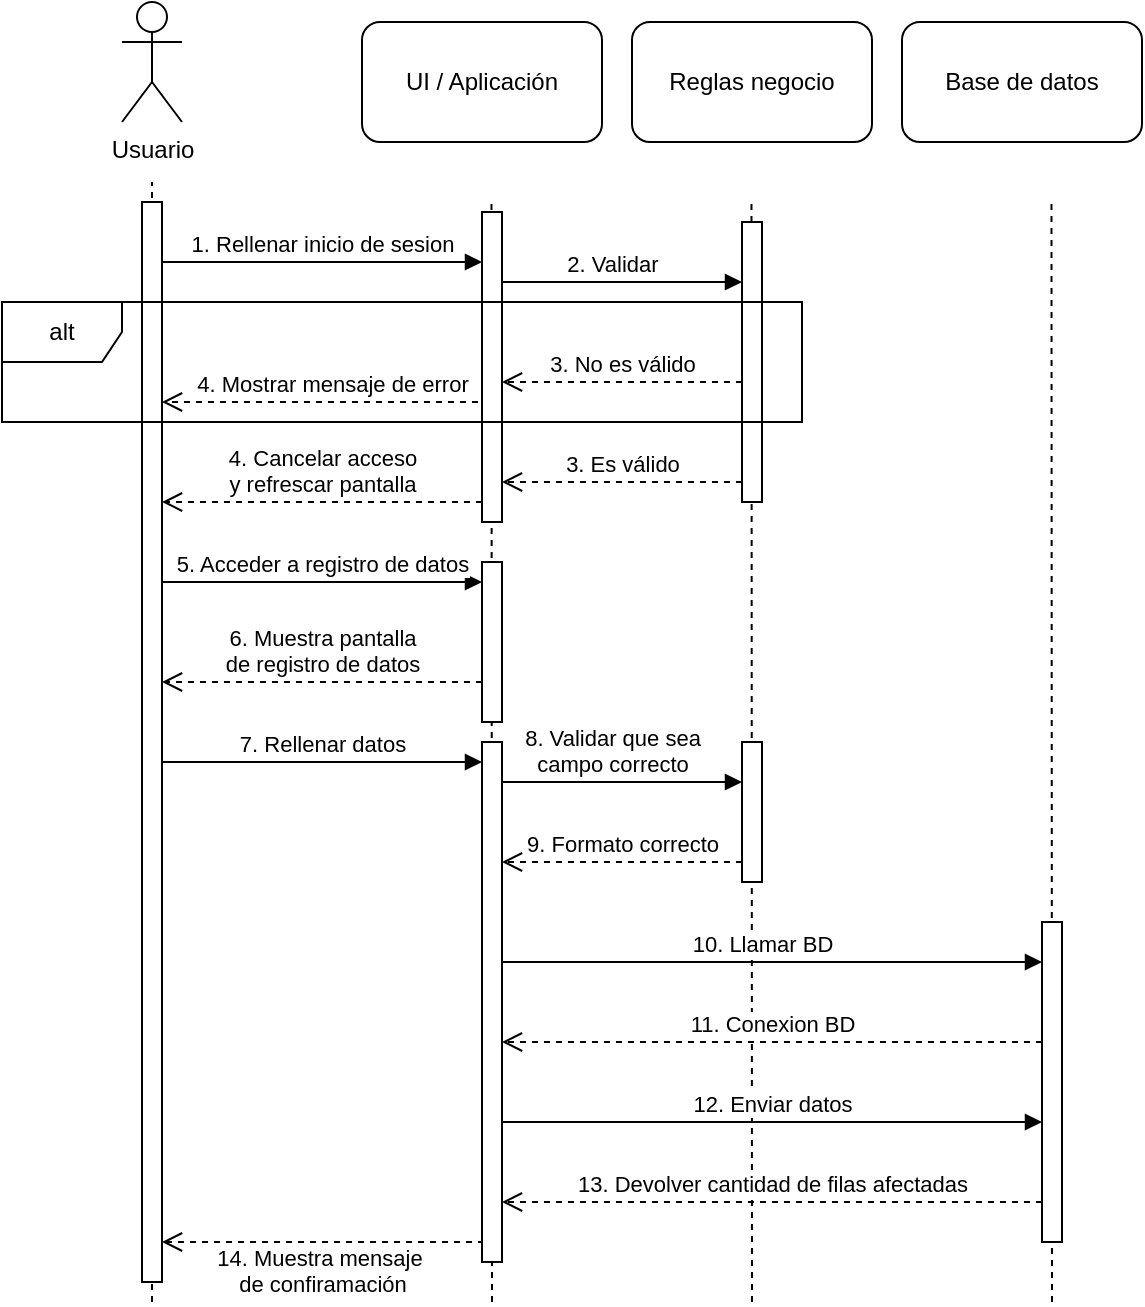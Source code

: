 <mxfile version="24.7.17">
  <diagram name="Page-1" id="2YBvvXClWsGukQMizWep">
    <mxGraphModel dx="808" dy="478" grid="1" gridSize="10" guides="1" tooltips="1" connect="1" arrows="1" fold="1" page="1" pageScale="1" pageWidth="850" pageHeight="1100" math="0" shadow="0">
      <root>
        <mxCell id="0" />
        <mxCell id="1" parent="0" />
        <mxCell id="8cSc0hgjw7RaNV1kmR88-8" value="" style="endArrow=none;dashed=1;html=1;rounded=0;" parent="1" edge="1">
          <mxGeometry width="50" height="50" relative="1" as="geometry">
            <mxPoint x="635" y="880" as="sourcePoint" />
            <mxPoint x="634.74" y="330" as="targetPoint" />
          </mxGeometry>
        </mxCell>
        <mxCell id="8cSc0hgjw7RaNV1kmR88-7" value="" style="endArrow=none;dashed=1;html=1;rounded=0;" parent="1" edge="1">
          <mxGeometry width="50" height="50" relative="1" as="geometry">
            <mxPoint x="485" y="880" as="sourcePoint" />
            <mxPoint x="484.74" y="330" as="targetPoint" />
          </mxGeometry>
        </mxCell>
        <mxCell id="8cSc0hgjw7RaNV1kmR88-6" value="" style="endArrow=none;dashed=1;html=1;rounded=0;" parent="1" edge="1">
          <mxGeometry width="50" height="50" relative="1" as="geometry">
            <mxPoint x="355" y="880" as="sourcePoint" />
            <mxPoint x="354.74" y="330" as="targetPoint" />
          </mxGeometry>
        </mxCell>
        <mxCell id="8cSc0hgjw7RaNV1kmR88-5" value="" style="endArrow=none;dashed=1;html=1;rounded=0;" parent="1" edge="1">
          <mxGeometry width="50" height="50" relative="1" as="geometry">
            <mxPoint x="185" y="880" as="sourcePoint" />
            <mxPoint x="185" y="320" as="targetPoint" />
          </mxGeometry>
        </mxCell>
        <mxCell id="7lx7y_HW1eVYhGcbVzDC-8" value="" style="html=1;points=[[0,0,0,0,5],[0,1,0,0,-5],[1,0,0,0,5],[1,1,0,0,-5]];perimeter=orthogonalPerimeter;outlineConnect=0;targetShapes=umlLifeline;portConstraint=eastwest;newEdgeStyle={&quot;curved&quot;:0,&quot;rounded&quot;:0};" parent="1" vertex="1">
          <mxGeometry x="180" y="330" width="10" height="540" as="geometry" />
        </mxCell>
        <mxCell id="aM9ryv3xv72pqoxQDRHE-7" value="1. Rellenar inicio de sesion" style="html=1;verticalAlign=bottom;endArrow=block;edgeStyle=elbowEdgeStyle;elbow=vertical;curved=0;rounded=0;" parent="1" edge="1">
          <mxGeometry relative="1" as="geometry">
            <mxPoint x="190" y="360" as="sourcePoint" />
            <Array as="points">
              <mxPoint x="270" y="360" />
            </Array>
            <mxPoint x="350" y="360" as="targetPoint" />
          </mxGeometry>
        </mxCell>
        <mxCell id="aM9ryv3xv72pqoxQDRHE-8" value="4. Cancelar acceso&lt;div&gt;y refrescar pantalla&lt;/div&gt;" style="html=1;verticalAlign=bottom;endArrow=open;dashed=1;endSize=8;edgeStyle=elbowEdgeStyle;elbow=vertical;curved=0;rounded=0;" parent="1" edge="1">
          <mxGeometry relative="1" as="geometry">
            <mxPoint x="190" y="480" as="targetPoint" />
            <Array as="points">
              <mxPoint x="285" y="480" />
            </Array>
            <mxPoint x="350" y="480" as="sourcePoint" />
          </mxGeometry>
        </mxCell>
        <mxCell id="7lx7y_HW1eVYhGcbVzDC-10" value="Usuario" style="shape=umlActor;verticalLabelPosition=bottom;verticalAlign=top;html=1;" parent="1" vertex="1">
          <mxGeometry x="170" y="230" width="30" height="60" as="geometry" />
        </mxCell>
        <mxCell id="7lx7y_HW1eVYhGcbVzDC-20" value="3. Es válido" style="html=1;verticalAlign=bottom;endArrow=open;dashed=1;endSize=8;edgeStyle=elbowEdgeStyle;elbow=vertical;curved=0;rounded=0;" parent="1" edge="1">
          <mxGeometry relative="1" as="geometry">
            <mxPoint x="360" y="470" as="targetPoint" />
            <Array as="points">
              <mxPoint x="445" y="470" />
            </Array>
            <mxPoint x="480" y="470" as="sourcePoint" />
          </mxGeometry>
        </mxCell>
        <mxCell id="7lx7y_HW1eVYhGcbVzDC-21" value="2. Validar" style="html=1;verticalAlign=bottom;endArrow=block;edgeStyle=elbowEdgeStyle;elbow=vertical;curved=0;rounded=0;" parent="1" target="7lx7y_HW1eVYhGcbVzDC-22" edge="1">
          <mxGeometry relative="1" as="geometry">
            <mxPoint x="350" y="370" as="sourcePoint" />
            <Array as="points">
              <mxPoint x="430" y="370" />
            </Array>
            <mxPoint x="500" y="370" as="targetPoint" />
          </mxGeometry>
        </mxCell>
        <mxCell id="7lx7y_HW1eVYhGcbVzDC-22" value="" style="html=1;points=[[0,0,0,0,5],[0,1,0,0,-5],[1,0,0,0,5],[1,1,0,0,-5]];perimeter=orthogonalPerimeter;outlineConnect=0;targetShapes=umlLifeline;portConstraint=eastwest;newEdgeStyle={&quot;curved&quot;:0,&quot;rounded&quot;:0};" parent="1" vertex="1">
          <mxGeometry x="480" y="340" width="10" height="140" as="geometry" />
        </mxCell>
        <mxCell id="7lx7y_HW1eVYhGcbVzDC-23" value="5. Acceder a registro de datos" style="html=1;verticalAlign=bottom;endArrow=block;edgeStyle=elbowEdgeStyle;elbow=vertical;curved=0;rounded=0;" parent="1" edge="1">
          <mxGeometry relative="1" as="geometry">
            <mxPoint x="190" y="520" as="sourcePoint" />
            <Array as="points">
              <mxPoint x="270" y="520" />
            </Array>
            <mxPoint x="350" y="520" as="targetPoint" />
          </mxGeometry>
        </mxCell>
        <mxCell id="7lx7y_HW1eVYhGcbVzDC-24" value="6. Muestra pantalla&lt;div&gt;de registro de datos&lt;/div&gt;" style="html=1;verticalAlign=bottom;endArrow=open;dashed=1;endSize=8;edgeStyle=elbowEdgeStyle;elbow=vertical;curved=0;rounded=0;" parent="1" edge="1">
          <mxGeometry relative="1" as="geometry">
            <mxPoint x="190" y="570" as="targetPoint" />
            <Array as="points">
              <mxPoint x="285" y="570" />
            </Array>
            <mxPoint x="350" y="570" as="sourcePoint" />
          </mxGeometry>
        </mxCell>
        <mxCell id="7lx7y_HW1eVYhGcbVzDC-25" value="" style="html=1;points=[[0,0,0,0,5],[0,1,0,0,-5],[1,0,0,0,5],[1,1,0,0,-5]];perimeter=orthogonalPerimeter;outlineConnect=0;targetShapes=umlLifeline;portConstraint=eastwest;newEdgeStyle={&quot;curved&quot;:0,&quot;rounded&quot;:0};" parent="1" vertex="1">
          <mxGeometry x="480" y="600" width="10" height="70" as="geometry" />
        </mxCell>
        <mxCell id="7lx7y_HW1eVYhGcbVzDC-26" value="" style="html=1;points=[[0,0,0,0,5],[0,1,0,0,-5],[1,0,0,0,5],[1,1,0,0,-5]];perimeter=orthogonalPerimeter;outlineConnect=0;targetShapes=umlLifeline;portConstraint=eastwest;newEdgeStyle={&quot;curved&quot;:0,&quot;rounded&quot;:0};" parent="1" vertex="1">
          <mxGeometry x="630" y="690" width="10" height="160" as="geometry" />
        </mxCell>
        <mxCell id="7lx7y_HW1eVYhGcbVzDC-28" value="10. Llamar BD" style="html=1;verticalAlign=bottom;endArrow=block;edgeStyle=elbowEdgeStyle;elbow=vertical;curved=0;rounded=0;" parent="1" target="7lx7y_HW1eVYhGcbVzDC-26" edge="1">
          <mxGeometry relative="1" as="geometry">
            <mxPoint x="350" y="710" as="sourcePoint" />
            <Array as="points">
              <mxPoint x="435" y="710" />
            </Array>
            <mxPoint x="620" y="710" as="targetPoint" />
          </mxGeometry>
        </mxCell>
        <mxCell id="7lx7y_HW1eVYhGcbVzDC-29" value="12. Enviar datos" style="html=1;verticalAlign=bottom;endArrow=block;edgeStyle=elbowEdgeStyle;elbow=vertical;curved=0;rounded=0;" parent="1" edge="1">
          <mxGeometry relative="1" as="geometry">
            <mxPoint x="360" y="790" as="sourcePoint" />
            <Array as="points">
              <mxPoint x="445" y="790" />
            </Array>
            <mxPoint x="630" y="790" as="targetPoint" />
          </mxGeometry>
        </mxCell>
        <mxCell id="7lx7y_HW1eVYhGcbVzDC-30" value="11. Conexion BD" style="html=1;verticalAlign=bottom;endArrow=open;dashed=1;endSize=8;edgeStyle=elbowEdgeStyle;elbow=vertical;curved=0;rounded=0;" parent="1" edge="1">
          <mxGeometry relative="1" as="geometry">
            <mxPoint x="360" y="750" as="targetPoint" />
            <Array as="points">
              <mxPoint x="565" y="750" />
            </Array>
            <mxPoint x="630" y="750" as="sourcePoint" />
          </mxGeometry>
        </mxCell>
        <mxCell id="7lx7y_HW1eVYhGcbVzDC-31" value="13. Devolver cantidad de filas afectadas" style="html=1;verticalAlign=bottom;endArrow=open;dashed=1;endSize=8;edgeStyle=elbowEdgeStyle;elbow=vertical;curved=0;rounded=0;" parent="1" source="7lx7y_HW1eVYhGcbVzDC-26" edge="1">
          <mxGeometry relative="1" as="geometry">
            <mxPoint x="360" y="830" as="targetPoint" />
            <Array as="points">
              <mxPoint x="555" y="830" />
            </Array>
            <mxPoint x="620" y="830" as="sourcePoint" />
          </mxGeometry>
        </mxCell>
        <mxCell id="7lx7y_HW1eVYhGcbVzDC-32" value="" style="html=1;points=[[0,0,0,0,5],[0,1,0,0,-5],[1,0,0,0,5],[1,1,0,0,-5]];perimeter=orthogonalPerimeter;outlineConnect=0;targetShapes=umlLifeline;portConstraint=eastwest;newEdgeStyle={&quot;curved&quot;:0,&quot;rounded&quot;:0};" parent="1" vertex="1">
          <mxGeometry x="350" y="335" width="10" height="155" as="geometry" />
        </mxCell>
        <mxCell id="7lx7y_HW1eVYhGcbVzDC-34" value="7. Rellenar datos" style="html=1;verticalAlign=bottom;endArrow=block;edgeStyle=elbowEdgeStyle;elbow=vertical;curved=0;rounded=0;" parent="1" edge="1">
          <mxGeometry relative="1" as="geometry">
            <mxPoint x="190" y="610" as="sourcePoint" />
            <Array as="points">
              <mxPoint x="270" y="610" />
            </Array>
            <mxPoint x="350" y="610" as="targetPoint" />
          </mxGeometry>
        </mxCell>
        <mxCell id="7lx7y_HW1eVYhGcbVzDC-35" value="8. Validar que sea&lt;div&gt;campo correcto&lt;/div&gt;" style="html=1;verticalAlign=bottom;endArrow=block;edgeStyle=elbowEdgeStyle;elbow=vertical;curved=0;rounded=0;" parent="1" edge="1">
          <mxGeometry relative="1" as="geometry">
            <mxPoint x="350" y="620" as="sourcePoint" />
            <Array as="points">
              <mxPoint x="430" y="620" />
            </Array>
            <mxPoint x="480" y="620" as="targetPoint" />
          </mxGeometry>
        </mxCell>
        <mxCell id="7lx7y_HW1eVYhGcbVzDC-37" value="9. Formato correcto" style="html=1;verticalAlign=bottom;endArrow=open;dashed=1;endSize=8;edgeStyle=elbowEdgeStyle;elbow=vertical;curved=0;rounded=0;" parent="1" target="7lx7y_HW1eVYhGcbVzDC-41" edge="1">
          <mxGeometry relative="1" as="geometry">
            <mxPoint x="350" y="660.31" as="targetPoint" />
            <Array as="points" />
            <mxPoint x="480" y="660" as="sourcePoint" />
          </mxGeometry>
        </mxCell>
        <mxCell id="7lx7y_HW1eVYhGcbVzDC-38" value="14. Muestra mensaje&amp;nbsp;&lt;div&gt;de confiramación&lt;/div&gt;" style="html=1;verticalAlign=bottom;endArrow=open;dashed=1;endSize=8;edgeStyle=elbowEdgeStyle;elbow=vertical;curved=0;rounded=0;" parent="1" edge="1">
          <mxGeometry x="0.006" y="30" relative="1" as="geometry">
            <mxPoint x="190" y="850" as="targetPoint" />
            <Array as="points">
              <mxPoint x="395" y="850" />
            </Array>
            <mxPoint x="350" y="851" as="sourcePoint" />
            <mxPoint as="offset" />
          </mxGeometry>
        </mxCell>
        <mxCell id="7lx7y_HW1eVYhGcbVzDC-40" value="" style="html=1;points=[[0,0,0,0,5],[0,1,0,0,-5],[1,0,0,0,5],[1,1,0,0,-5]];perimeter=orthogonalPerimeter;outlineConnect=0;targetShapes=umlLifeline;portConstraint=eastwest;newEdgeStyle={&quot;curved&quot;:0,&quot;rounded&quot;:0};" parent="1" vertex="1">
          <mxGeometry x="350" y="510" width="10" height="80" as="geometry" />
        </mxCell>
        <mxCell id="7lx7y_HW1eVYhGcbVzDC-41" value="" style="html=1;points=[[0,0,0,0,5],[0,1,0,0,-5],[1,0,0,0,5],[1,1,0,0,-5]];perimeter=orthogonalPerimeter;outlineConnect=0;targetShapes=umlLifeline;portConstraint=eastwest;newEdgeStyle={&quot;curved&quot;:0,&quot;rounded&quot;:0};" parent="1" vertex="1">
          <mxGeometry x="350" y="600" width="10" height="260" as="geometry" />
        </mxCell>
        <mxCell id="8cSc0hgjw7RaNV1kmR88-1" value="UI / Aplicación" style="rounded=1;whiteSpace=wrap;html=1;" parent="1" vertex="1">
          <mxGeometry x="290" y="240" width="120" height="60" as="geometry" />
        </mxCell>
        <mxCell id="8cSc0hgjw7RaNV1kmR88-3" value="Reglas negocio" style="rounded=1;whiteSpace=wrap;html=1;" parent="1" vertex="1">
          <mxGeometry x="425" y="240" width="120" height="60" as="geometry" />
        </mxCell>
        <mxCell id="8cSc0hgjw7RaNV1kmR88-4" value="Base de datos" style="rounded=1;whiteSpace=wrap;html=1;" parent="1" vertex="1">
          <mxGeometry x="560" y="240" width="120" height="60" as="geometry" />
        </mxCell>
        <mxCell id="Hgwdftl4UB-cTHJOGhEr-1" value="3. No es válido" style="html=1;verticalAlign=bottom;endArrow=open;dashed=1;endSize=8;edgeStyle=elbowEdgeStyle;elbow=vertical;curved=0;rounded=0;" parent="1" edge="1">
          <mxGeometry relative="1" as="geometry">
            <mxPoint x="360" y="420" as="targetPoint" />
            <Array as="points">
              <mxPoint x="445" y="420" />
            </Array>
            <mxPoint x="480" y="420" as="sourcePoint" />
          </mxGeometry>
        </mxCell>
        <mxCell id="Hgwdftl4UB-cTHJOGhEr-2" value="4. Mostrar mensaje de error" style="html=1;verticalAlign=bottom;endArrow=open;dashed=1;endSize=8;edgeStyle=elbowEdgeStyle;elbow=vertical;curved=0;rounded=0;" parent="1" target="7lx7y_HW1eVYhGcbVzDC-8" edge="1">
          <mxGeometry relative="1" as="geometry">
            <mxPoint x="230" y="420" as="targetPoint" />
            <Array as="points">
              <mxPoint x="340" y="430" />
              <mxPoint x="315" y="420" />
            </Array>
            <mxPoint x="350" y="420" as="sourcePoint" />
          </mxGeometry>
        </mxCell>
        <mxCell id="Hgwdftl4UB-cTHJOGhEr-3" value="alt" style="shape=umlFrame;whiteSpace=wrap;html=1;pointerEvents=0;" parent="1" vertex="1">
          <mxGeometry x="110" y="380" width="400" height="60" as="geometry" />
        </mxCell>
      </root>
    </mxGraphModel>
  </diagram>
</mxfile>
